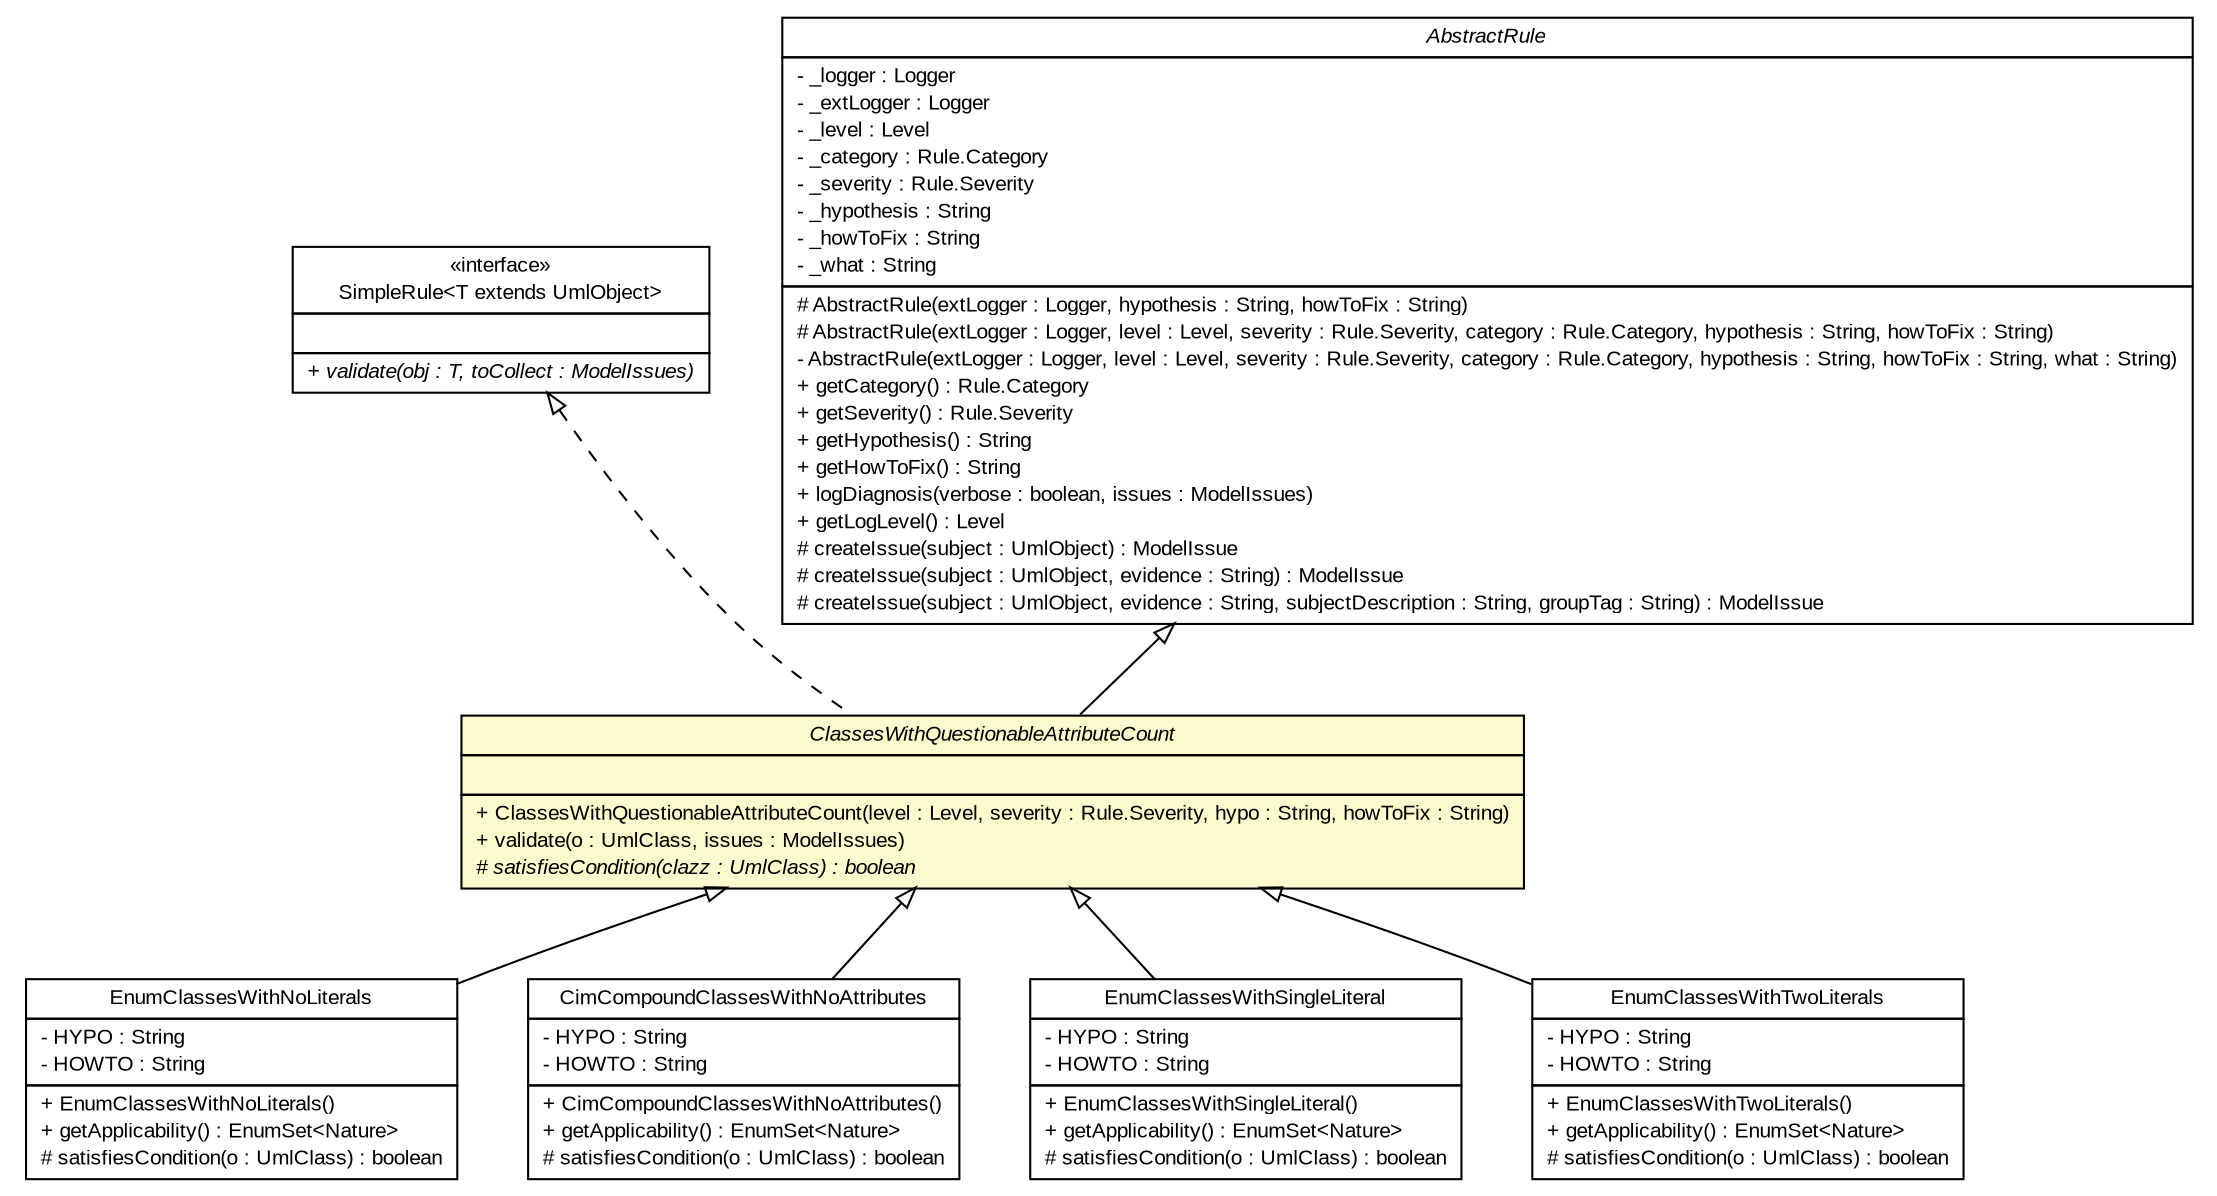 #!/usr/local/bin/dot
#
# Class diagram 
# Generated by UMLGraph version R5_6_6-6-g3bdff0 (http://www.umlgraph.org/)
#

digraph G {
	edge [fontname="arial",fontsize=10,labelfontname="arial",labelfontsize=10];
	node [fontname="arial",fontsize=10,shape=plaintext];
	nodesep=0.25;
	ranksep=0.5;
	// org.tanjakostic.jcleancim.validation.SimpleRule<T extends org.tanjakostic.jcleancim.model.UmlObject>
	c71875 [label=<<table title="org.tanjakostic.jcleancim.validation.SimpleRule" border="0" cellborder="1" cellspacing="0" cellpadding="2" port="p" href="./SimpleRule.html">
		<tr><td><table border="0" cellspacing="0" cellpadding="1">
<tr><td align="center" balign="center"> &#171;interface&#187; </td></tr>
<tr><td align="center" balign="center"> SimpleRule&lt;T extends UmlObject&gt; </td></tr>
		</table></td></tr>
		<tr><td><table border="0" cellspacing="0" cellpadding="1">
<tr><td align="left" balign="left">  </td></tr>
		</table></td></tr>
		<tr><td><table border="0" cellspacing="0" cellpadding="1">
<tr><td align="left" balign="left"><font face="Arial Italic" point-size="10.0"> + validate(obj : T, toCollect : ModelIssues) </font></td></tr>
		</table></td></tr>
		</table>>, URL="./SimpleRule.html", fontname="arial", fontcolor="black", fontsize=10.0];
	// org.tanjakostic.jcleancim.validation.ClassValidator.ClassesWithQuestionableAttributeCount
	c71928 [label=<<table title="org.tanjakostic.jcleancim.validation.ClassValidator.ClassesWithQuestionableAttributeCount" border="0" cellborder="1" cellspacing="0" cellpadding="2" port="p" bgcolor="lemonChiffon" href="./ClassValidator.ClassesWithQuestionableAttributeCount.html">
		<tr><td><table border="0" cellspacing="0" cellpadding="1">
<tr><td align="center" balign="center"><font face="Arial Italic"> ClassesWithQuestionableAttributeCount </font></td></tr>
		</table></td></tr>
		<tr><td><table border="0" cellspacing="0" cellpadding="1">
<tr><td align="left" balign="left">  </td></tr>
		</table></td></tr>
		<tr><td><table border="0" cellspacing="0" cellpadding="1">
<tr><td align="left" balign="left"> + ClassesWithQuestionableAttributeCount(level : Level, severity : Rule.Severity, hypo : String, howToFix : String) </td></tr>
<tr><td align="left" balign="left"> + validate(o : UmlClass, issues : ModelIssues) </td></tr>
<tr><td align="left" balign="left"><font face="Arial Italic" point-size="10.0"> # satisfiesCondition(clazz : UmlClass) : boolean </font></td></tr>
		</table></td></tr>
		</table>>, URL="./ClassValidator.ClassesWithQuestionableAttributeCount.html", fontname="arial", fontcolor="black", fontsize=10.0];
	// org.tanjakostic.jcleancim.validation.ClassValidator.EnumClassesWithNoLiterals
	c71929 [label=<<table title="org.tanjakostic.jcleancim.validation.ClassValidator.EnumClassesWithNoLiterals" border="0" cellborder="1" cellspacing="0" cellpadding="2" port="p" href="./ClassValidator.EnumClassesWithNoLiterals.html">
		<tr><td><table border="0" cellspacing="0" cellpadding="1">
<tr><td align="center" balign="center"> EnumClassesWithNoLiterals </td></tr>
		</table></td></tr>
		<tr><td><table border="0" cellspacing="0" cellpadding="1">
<tr><td align="left" balign="left"> - HYPO : String </td></tr>
<tr><td align="left" balign="left"> - HOWTO : String </td></tr>
		</table></td></tr>
		<tr><td><table border="0" cellspacing="0" cellpadding="1">
<tr><td align="left" balign="left"> + EnumClassesWithNoLiterals() </td></tr>
<tr><td align="left" balign="left"> + getApplicability() : EnumSet&lt;Nature&gt; </td></tr>
<tr><td align="left" balign="left"> # satisfiesCondition(o : UmlClass) : boolean </td></tr>
		</table></td></tr>
		</table>>, URL="./ClassValidator.EnumClassesWithNoLiterals.html", fontname="arial", fontcolor="black", fontsize=10.0];
	// org.tanjakostic.jcleancim.validation.ClassValidator.CimCompoundClassesWithNoAttributes
	c71930 [label=<<table title="org.tanjakostic.jcleancim.validation.ClassValidator.CimCompoundClassesWithNoAttributes" border="0" cellborder="1" cellspacing="0" cellpadding="2" port="p" href="./ClassValidator.CimCompoundClassesWithNoAttributes.html">
		<tr><td><table border="0" cellspacing="0" cellpadding="1">
<tr><td align="center" balign="center"> CimCompoundClassesWithNoAttributes </td></tr>
		</table></td></tr>
		<tr><td><table border="0" cellspacing="0" cellpadding="1">
<tr><td align="left" balign="left"> - HYPO : String </td></tr>
<tr><td align="left" balign="left"> - HOWTO : String </td></tr>
		</table></td></tr>
		<tr><td><table border="0" cellspacing="0" cellpadding="1">
<tr><td align="left" balign="left"> + CimCompoundClassesWithNoAttributes() </td></tr>
<tr><td align="left" balign="left"> + getApplicability() : EnumSet&lt;Nature&gt; </td></tr>
<tr><td align="left" balign="left"> # satisfiesCondition(o : UmlClass) : boolean </td></tr>
		</table></td></tr>
		</table>>, URL="./ClassValidator.CimCompoundClassesWithNoAttributes.html", fontname="arial", fontcolor="black", fontsize=10.0];
	// org.tanjakostic.jcleancim.validation.ClassValidator.EnumClassesWithSingleLiteral
	c71931 [label=<<table title="org.tanjakostic.jcleancim.validation.ClassValidator.EnumClassesWithSingleLiteral" border="0" cellborder="1" cellspacing="0" cellpadding="2" port="p" href="./ClassValidator.EnumClassesWithSingleLiteral.html">
		<tr><td><table border="0" cellspacing="0" cellpadding="1">
<tr><td align="center" balign="center"> EnumClassesWithSingleLiteral </td></tr>
		</table></td></tr>
		<tr><td><table border="0" cellspacing="0" cellpadding="1">
<tr><td align="left" balign="left"> - HYPO : String </td></tr>
<tr><td align="left" balign="left"> - HOWTO : String </td></tr>
		</table></td></tr>
		<tr><td><table border="0" cellspacing="0" cellpadding="1">
<tr><td align="left" balign="left"> + EnumClassesWithSingleLiteral() </td></tr>
<tr><td align="left" balign="left"> + getApplicability() : EnumSet&lt;Nature&gt; </td></tr>
<tr><td align="left" balign="left"> # satisfiesCondition(o : UmlClass) : boolean </td></tr>
		</table></td></tr>
		</table>>, URL="./ClassValidator.EnumClassesWithSingleLiteral.html", fontname="arial", fontcolor="black", fontsize=10.0];
	// org.tanjakostic.jcleancim.validation.ClassValidator.EnumClassesWithTwoLiterals
	c71932 [label=<<table title="org.tanjakostic.jcleancim.validation.ClassValidator.EnumClassesWithTwoLiterals" border="0" cellborder="1" cellspacing="0" cellpadding="2" port="p" href="./ClassValidator.EnumClassesWithTwoLiterals.html">
		<tr><td><table border="0" cellspacing="0" cellpadding="1">
<tr><td align="center" balign="center"> EnumClassesWithTwoLiterals </td></tr>
		</table></td></tr>
		<tr><td><table border="0" cellspacing="0" cellpadding="1">
<tr><td align="left" balign="left"> - HYPO : String </td></tr>
<tr><td align="left" balign="left"> - HOWTO : String </td></tr>
		</table></td></tr>
		<tr><td><table border="0" cellspacing="0" cellpadding="1">
<tr><td align="left" balign="left"> + EnumClassesWithTwoLiterals() </td></tr>
<tr><td align="left" balign="left"> + getApplicability() : EnumSet&lt;Nature&gt; </td></tr>
<tr><td align="left" balign="left"> # satisfiesCondition(o : UmlClass) : boolean </td></tr>
		</table></td></tr>
		</table>>, URL="./ClassValidator.EnumClassesWithTwoLiterals.html", fontname="arial", fontcolor="black", fontsize=10.0];
	// org.tanjakostic.jcleancim.validation.AbstractRule
	c72037 [label=<<table title="org.tanjakostic.jcleancim.validation.AbstractRule" border="0" cellborder="1" cellspacing="0" cellpadding="2" port="p" href="./AbstractRule.html">
		<tr><td><table border="0" cellspacing="0" cellpadding="1">
<tr><td align="center" balign="center"><font face="Arial Italic"> AbstractRule </font></td></tr>
		</table></td></tr>
		<tr><td><table border="0" cellspacing="0" cellpadding="1">
<tr><td align="left" balign="left"> - _logger : Logger </td></tr>
<tr><td align="left" balign="left"> - _extLogger : Logger </td></tr>
<tr><td align="left" balign="left"> - _level : Level </td></tr>
<tr><td align="left" balign="left"> - _category : Rule.Category </td></tr>
<tr><td align="left" balign="left"> - _severity : Rule.Severity </td></tr>
<tr><td align="left" balign="left"> - _hypothesis : String </td></tr>
<tr><td align="left" balign="left"> - _howToFix : String </td></tr>
<tr><td align="left" balign="left"> - _what : String </td></tr>
		</table></td></tr>
		<tr><td><table border="0" cellspacing="0" cellpadding="1">
<tr><td align="left" balign="left"> # AbstractRule(extLogger : Logger, hypothesis : String, howToFix : String) </td></tr>
<tr><td align="left" balign="left"> # AbstractRule(extLogger : Logger, level : Level, severity : Rule.Severity, category : Rule.Category, hypothesis : String, howToFix : String) </td></tr>
<tr><td align="left" balign="left"> - AbstractRule(extLogger : Logger, level : Level, severity : Rule.Severity, category : Rule.Category, hypothesis : String, howToFix : String, what : String) </td></tr>
<tr><td align="left" balign="left"> + getCategory() : Rule.Category </td></tr>
<tr><td align="left" balign="left"> + getSeverity() : Rule.Severity </td></tr>
<tr><td align="left" balign="left"> + getHypothesis() : String </td></tr>
<tr><td align="left" balign="left"> + getHowToFix() : String </td></tr>
<tr><td align="left" balign="left"> + logDiagnosis(verbose : boolean, issues : ModelIssues) </td></tr>
<tr><td align="left" balign="left"> + getLogLevel() : Level </td></tr>
<tr><td align="left" balign="left"> # createIssue(subject : UmlObject) : ModelIssue </td></tr>
<tr><td align="left" balign="left"> # createIssue(subject : UmlObject, evidence : String) : ModelIssue </td></tr>
<tr><td align="left" balign="left"> # createIssue(subject : UmlObject, evidence : String, subjectDescription : String, groupTag : String) : ModelIssue </td></tr>
		</table></td></tr>
		</table>>, URL="./AbstractRule.html", fontname="arial", fontcolor="black", fontsize=10.0];
	//org.tanjakostic.jcleancim.validation.ClassValidator.ClassesWithQuestionableAttributeCount extends org.tanjakostic.jcleancim.validation.AbstractRule
	c72037:p -> c71928:p [dir=back,arrowtail=empty];
	//org.tanjakostic.jcleancim.validation.ClassValidator.ClassesWithQuestionableAttributeCount implements org.tanjakostic.jcleancim.validation.SimpleRule<T extends org.tanjakostic.jcleancim.model.UmlObject>
	c71875:p -> c71928:p [dir=back,arrowtail=empty,style=dashed];
	//org.tanjakostic.jcleancim.validation.ClassValidator.EnumClassesWithNoLiterals extends org.tanjakostic.jcleancim.validation.ClassValidator.ClassesWithQuestionableAttributeCount
	c71928:p -> c71929:p [dir=back,arrowtail=empty];
	//org.tanjakostic.jcleancim.validation.ClassValidator.CimCompoundClassesWithNoAttributes extends org.tanjakostic.jcleancim.validation.ClassValidator.ClassesWithQuestionableAttributeCount
	c71928:p -> c71930:p [dir=back,arrowtail=empty];
	//org.tanjakostic.jcleancim.validation.ClassValidator.EnumClassesWithSingleLiteral extends org.tanjakostic.jcleancim.validation.ClassValidator.ClassesWithQuestionableAttributeCount
	c71928:p -> c71931:p [dir=back,arrowtail=empty];
	//org.tanjakostic.jcleancim.validation.ClassValidator.EnumClassesWithTwoLiterals extends org.tanjakostic.jcleancim.validation.ClassValidator.ClassesWithQuestionableAttributeCount
	c71928:p -> c71932:p [dir=back,arrowtail=empty];
}

